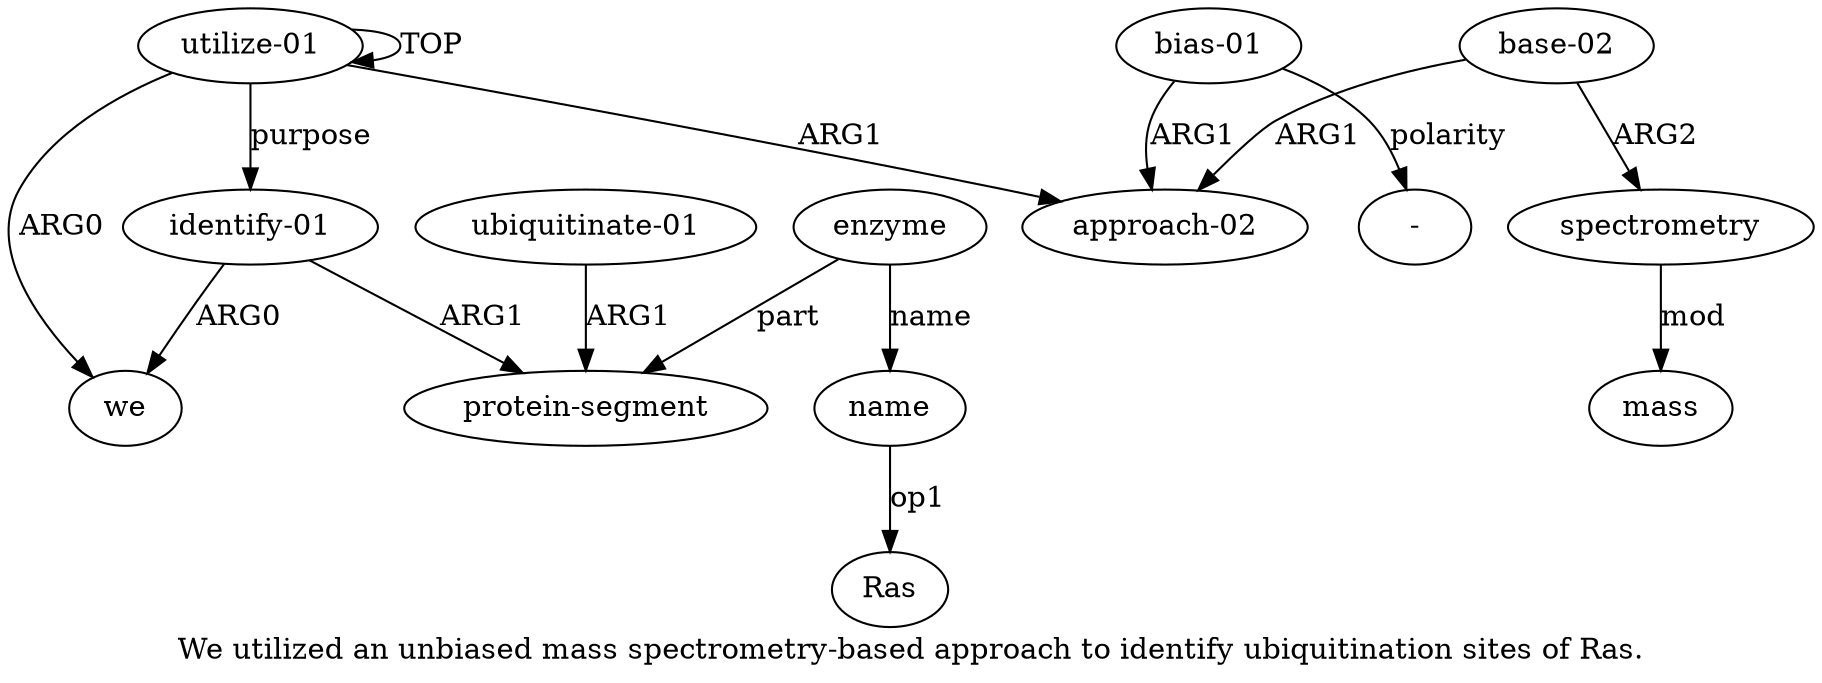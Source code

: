 digraph  {
	graph [label="We utilized an unbiased mass spectrometry-based approach to identify ubiquitination sites of Ras."];
	node [label="\N"];
	a11	 [color=black,
		gold_ind=11,
		gold_label="ubiquitinate-01",
		label="ubiquitinate-01",
		test_ind=11,
		test_label="ubiquitinate-01"];
	a8	 [color=black,
		gold_ind=8,
		gold_label="protein-segment",
		label="protein-segment",
		test_ind=8,
		test_label="protein-segment"];
	a11 -> a8 [key=0,
	color=black,
	gold_label=ARG1,
	label=ARG1,
	test_label=ARG1];
a10 [color=black,
	gold_ind=10,
	gold_label=name,
	label=name,
	test_ind=10,
	test_label=name];
"a10 Ras" [color=black,
	gold_ind=-1,
	gold_label=Ras,
	label=Ras,
	test_ind=-1,
	test_label=Ras];
a10 -> "a10 Ras" [key=0,
color=black,
gold_label=op1,
label=op1,
test_label=op1];
"a6 -" [color=black,
gold_ind=-1,
gold_label="-",
label="-",
test_ind=-1,
test_label="-"];
a1 [color=black,
gold_ind=1,
gold_label=we,
label=we,
test_ind=1,
test_label=we];
a0 [color=black,
gold_ind=0,
gold_label="utilize-01",
label="utilize-01",
test_ind=0,
test_label="utilize-01"];
a0 -> a1 [key=0,
color=black,
gold_label=ARG0,
label=ARG0,
test_label=ARG0];
a0 -> a0 [key=0,
color=black,
gold_label=TOP,
label=TOP,
test_label=TOP];
a2 [color=black,
gold_ind=2,
gold_label="approach-02",
label="approach-02",
test_ind=2,
test_label="approach-02"];
a0 -> a2 [key=0,
color=black,
gold_label=ARG1,
label=ARG1,
test_label=ARG1];
a7 [color=black,
gold_ind=7,
gold_label="identify-01",
label="identify-01",
test_ind=7,
test_label="identify-01"];
a0 -> a7 [key=0,
color=black,
gold_label=purpose,
label=purpose,
test_label=purpose];
a3 [color=black,
gold_ind=3,
gold_label="base-02",
label="base-02",
test_ind=3,
test_label="base-02"];
a3 -> a2 [key=0,
color=black,
gold_label=ARG1,
label=ARG1,
test_label=ARG1];
a4 [color=black,
gold_ind=4,
gold_label=spectrometry,
label=spectrometry,
test_ind=4,
test_label=spectrometry];
a3 -> a4 [key=0,
color=black,
gold_label=ARG2,
label=ARG2,
test_label=ARG2];
a5 [color=black,
gold_ind=5,
gold_label=mass,
label=mass,
test_ind=5,
test_label=mass];
a4 -> a5 [key=0,
color=black,
gold_label=mod,
label=mod,
test_label=mod];
a7 -> a1 [key=0,
color=black,
gold_label=ARG0,
label=ARG0,
test_label=ARG0];
a7 -> a8 [key=0,
color=black,
gold_label=ARG1,
label=ARG1,
test_label=ARG1];
a6 [color=black,
gold_ind=6,
gold_label="bias-01",
label="bias-01",
test_ind=6,
test_label="bias-01"];
a6 -> "a6 -" [key=0,
color=black,
gold_label=polarity,
label=polarity,
test_label=polarity];
a6 -> a2 [key=0,
color=black,
gold_label=ARG1,
label=ARG1,
test_label=ARG1];
a9 [color=black,
gold_ind=9,
gold_label=enzyme,
label=enzyme,
test_ind=9,
test_label=enzyme];
a9 -> a10 [key=0,
color=black,
gold_label=name,
label=name,
test_label=name];
a9 -> a8 [key=0,
color=black,
gold_label=part,
label=part,
test_label=part];
}
